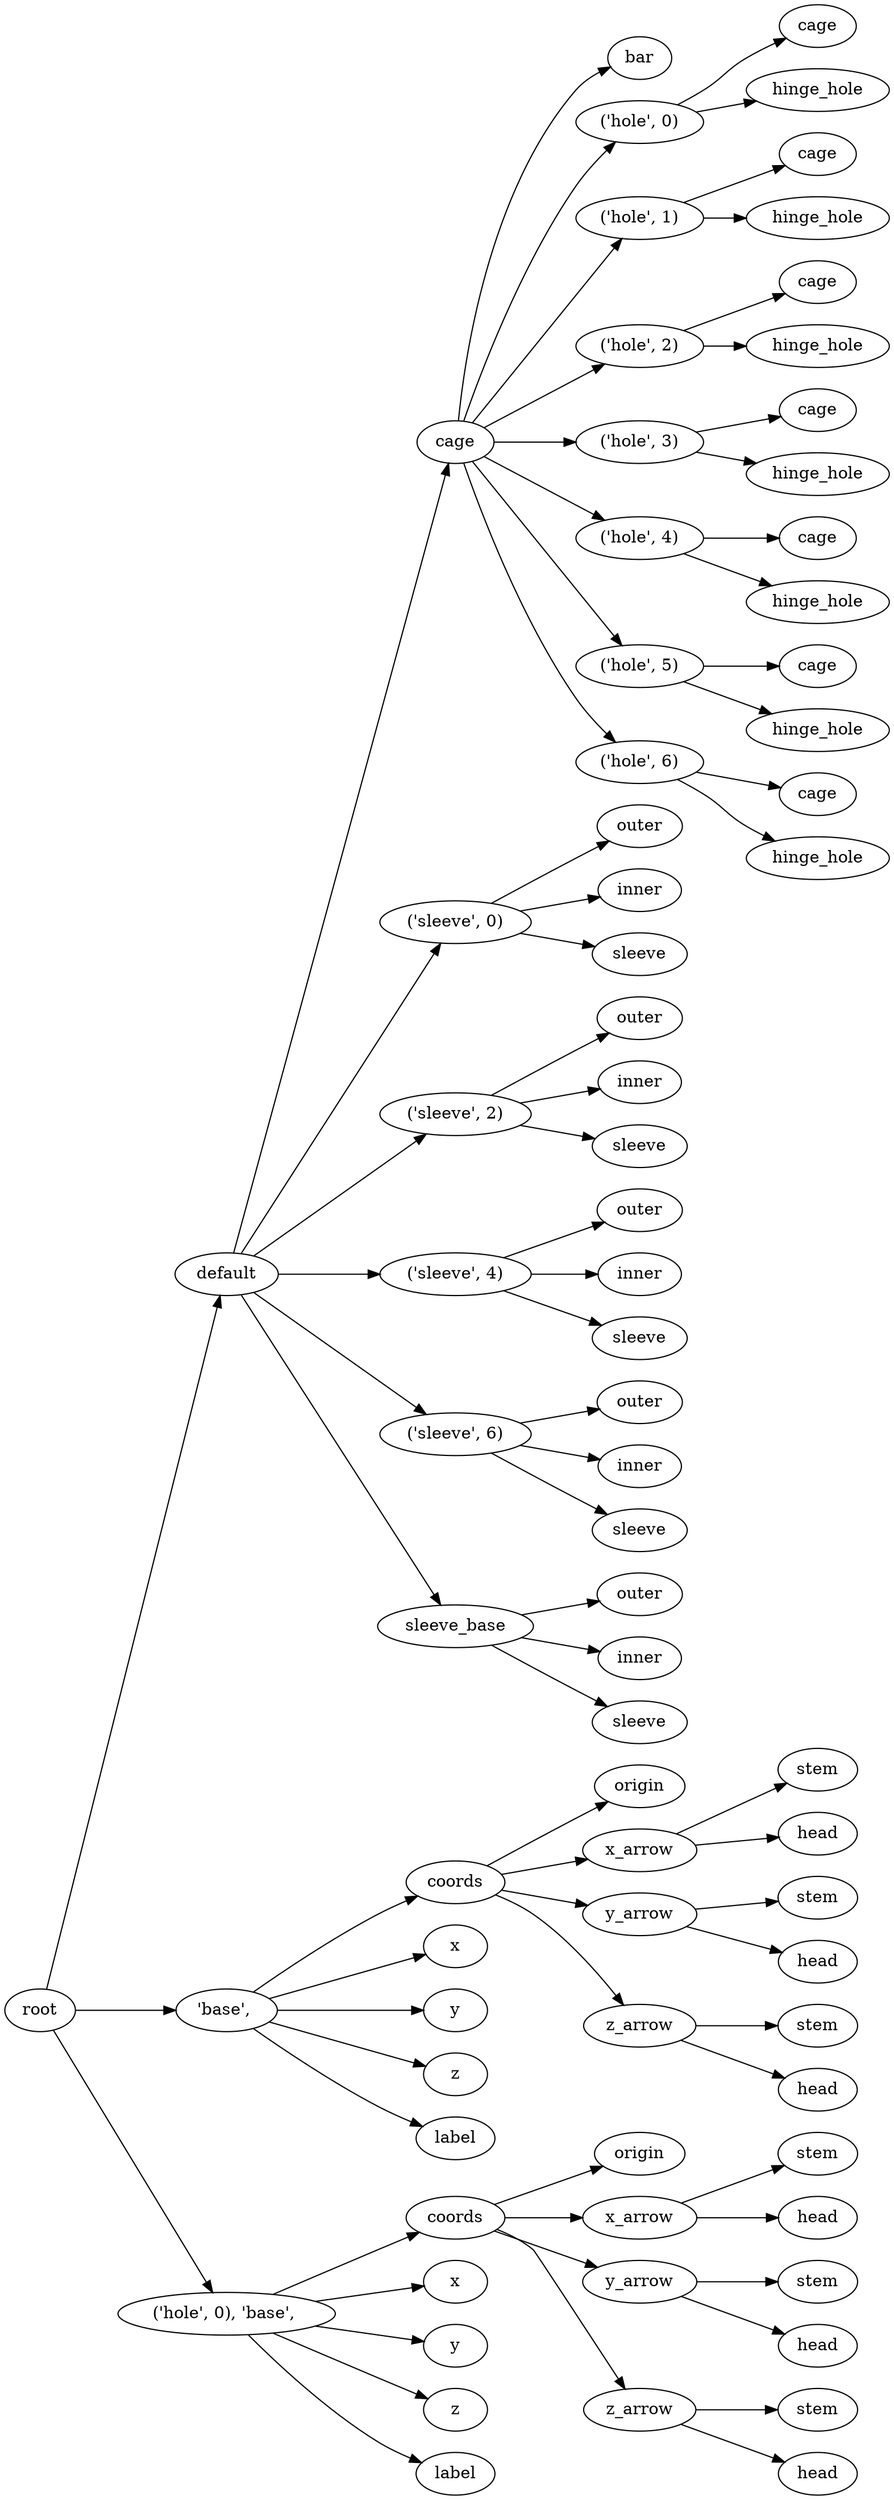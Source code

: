 digraph default {
	graph [rankdir=LR]
	root_329 [label=root href="javascript:s=&quot;\(\)\nNone&quot;; console.log(s); alert(s);"]
	default_330 [label=default href="javascript:s=&quot;\(&#x27;default&#x27;,\)\nHingeBarSleeveHoles&quot;; console.log(s); alert(s);" tooltip=HingeBarSleeveHoles]
	cage_331 [label=cage href="javascript:s=&quot;\(&#x27;default&#x27;,\ &#x27;cage&#x27;\)\nHingeBar&quot;; console.log(s); alert(s);" tooltip=HingeBar]
	bar_332 [label=bar href="javascript:s=&quot;\(&#x27;default&#x27;,\ &#x27;cage&#x27;,\ &#x27;bar&#x27;\)\nCylinder&quot;; console.log(s); alert(s);" tooltip=Cylinder]
	hole_333 [label="\('hole',\ 0\)" href="javascript:s=&quot;\(&#x27;default&#x27;,\ &#x27;cage&#x27;,\ \(&#x27;hole&#x27;,\ 0\)\)\nHingeHole&quot;; console.log(s); alert(s);" tooltip=HingeHole]
	cage_334 [label=cage href="javascript:s=&quot;\(&#x27;default&#x27;,\ &#x27;cage&#x27;,\ \(&#x27;hole&#x27;,\ 0\),\ &#x27;cage&#x27;\)\nCylinder&quot;; console.log(s); alert(s);" tooltip=Cylinder]
	hinge_hole_335 [label=hinge_hole href="javascript:s=&quot;\(&#x27;default&#x27;,\ &#x27;cage&#x27;,\ \(&#x27;hole&#x27;,\ 0\),\ &#x27;hinge_hole&#x27;\)\nRotateExtrude&quot;; console.log(s); alert(s);" tooltip=RotateExtrude]
	hole_336 [label="\('hole',\ 1\)" href="javascript:s=&quot;\(&#x27;default&#x27;,\ &#x27;cage&#x27;,\ \(&#x27;hole&#x27;,\ 1\)\)\nHingeHole&quot;; console.log(s); alert(s);" tooltip=HingeHole]
	cage_337 [label=cage href="javascript:s=&quot;\(&#x27;default&#x27;,\ &#x27;cage&#x27;,\ \(&#x27;hole&#x27;,\ 1\),\ &#x27;cage&#x27;\)\nCylinder&quot;; console.log(s); alert(s);" tooltip=Cylinder]
	hinge_hole_338 [label=hinge_hole href="javascript:s=&quot;\(&#x27;default&#x27;,\ &#x27;cage&#x27;,\ \(&#x27;hole&#x27;,\ 1\),\ &#x27;hinge_hole&#x27;\)\nRotateExtrude&quot;; console.log(s); alert(s);" tooltip=RotateExtrude]
	hole_339 [label="\('hole',\ 2\)" href="javascript:s=&quot;\(&#x27;default&#x27;,\ &#x27;cage&#x27;,\ \(&#x27;hole&#x27;,\ 2\)\)\nHingeHole&quot;; console.log(s); alert(s);" tooltip=HingeHole]
	cage_340 [label=cage href="javascript:s=&quot;\(&#x27;default&#x27;,\ &#x27;cage&#x27;,\ \(&#x27;hole&#x27;,\ 2\),\ &#x27;cage&#x27;\)\nCylinder&quot;; console.log(s); alert(s);" tooltip=Cylinder]
	hinge_hole_341 [label=hinge_hole href="javascript:s=&quot;\(&#x27;default&#x27;,\ &#x27;cage&#x27;,\ \(&#x27;hole&#x27;,\ 2\),\ &#x27;hinge_hole&#x27;\)\nRotateExtrude&quot;; console.log(s); alert(s);" tooltip=RotateExtrude]
	hole_342 [label="\('hole',\ 3\)" href="javascript:s=&quot;\(&#x27;default&#x27;,\ &#x27;cage&#x27;,\ \(&#x27;hole&#x27;,\ 3\)\)\nHingeHole&quot;; console.log(s); alert(s);" tooltip=HingeHole]
	cage_343 [label=cage href="javascript:s=&quot;\(&#x27;default&#x27;,\ &#x27;cage&#x27;,\ \(&#x27;hole&#x27;,\ 3\),\ &#x27;cage&#x27;\)\nCylinder&quot;; console.log(s); alert(s);" tooltip=Cylinder]
	hinge_hole_344 [label=hinge_hole href="javascript:s=&quot;\(&#x27;default&#x27;,\ &#x27;cage&#x27;,\ \(&#x27;hole&#x27;,\ 3\),\ &#x27;hinge_hole&#x27;\)\nRotateExtrude&quot;; console.log(s); alert(s);" tooltip=RotateExtrude]
	hole_345 [label="\('hole',\ 4\)" href="javascript:s=&quot;\(&#x27;default&#x27;,\ &#x27;cage&#x27;,\ \(&#x27;hole&#x27;,\ 4\)\)\nHingeHole&quot;; console.log(s); alert(s);" tooltip=HingeHole]
	cage_346 [label=cage href="javascript:s=&quot;\(&#x27;default&#x27;,\ &#x27;cage&#x27;,\ \(&#x27;hole&#x27;,\ 4\),\ &#x27;cage&#x27;\)\nCylinder&quot;; console.log(s); alert(s);" tooltip=Cylinder]
	hinge_hole_347 [label=hinge_hole href="javascript:s=&quot;\(&#x27;default&#x27;,\ &#x27;cage&#x27;,\ \(&#x27;hole&#x27;,\ 4\),\ &#x27;hinge_hole&#x27;\)\nRotateExtrude&quot;; console.log(s); alert(s);" tooltip=RotateExtrude]
	hole_348 [label="\('hole',\ 5\)" href="javascript:s=&quot;\(&#x27;default&#x27;,\ &#x27;cage&#x27;,\ \(&#x27;hole&#x27;,\ 5\)\)\nHingeHole&quot;; console.log(s); alert(s);" tooltip=HingeHole]
	cage_349 [label=cage href="javascript:s=&quot;\(&#x27;default&#x27;,\ &#x27;cage&#x27;,\ \(&#x27;hole&#x27;,\ 5\),\ &#x27;cage&#x27;\)\nCylinder&quot;; console.log(s); alert(s);" tooltip=Cylinder]
	hinge_hole_350 [label=hinge_hole href="javascript:s=&quot;\(&#x27;default&#x27;,\ &#x27;cage&#x27;,\ \(&#x27;hole&#x27;,\ 5\),\ &#x27;hinge_hole&#x27;\)\nRotateExtrude&quot;; console.log(s); alert(s);" tooltip=RotateExtrude]
	hole_351 [label="\('hole',\ 6\)" href="javascript:s=&quot;\(&#x27;default&#x27;,\ &#x27;cage&#x27;,\ \(&#x27;hole&#x27;,\ 6\)\)\nHingeHole&quot;; console.log(s); alert(s);" tooltip=HingeHole]
	cage_352 [label=cage href="javascript:s=&quot;\(&#x27;default&#x27;,\ &#x27;cage&#x27;,\ \(&#x27;hole&#x27;,\ 6\),\ &#x27;cage&#x27;\)\nCylinder&quot;; console.log(s); alert(s);" tooltip=Cylinder]
	hinge_hole_353 [label=hinge_hole href="javascript:s=&quot;\(&#x27;default&#x27;,\ &#x27;cage&#x27;,\ \(&#x27;hole&#x27;,\ 6\),\ &#x27;hinge_hole&#x27;\)\nRotateExtrude&quot;; console.log(s); alert(s);" tooltip=RotateExtrude]
	sleeve_354 [label="\('sleeve',\ 0\)" href="javascript:s=&quot;\(&#x27;default&#x27;,\ \(&#x27;sleeve&#x27;,\ 0\)\)\nSleeveAndKeyway&quot;; console.log(s); alert(s);" tooltip=SleeveAndKeyway]
	outer_355 [label=outer href="javascript:s=&quot;\(&#x27;default&#x27;,\ \(&#x27;sleeve&#x27;,\ 0\),\ &#x27;outer&#x27;\)\nCylinder&quot;; console.log(s); alert(s);" tooltip=Cylinder]
	inner_356 [label=inner href="javascript:s=&quot;\(&#x27;default&#x27;,\ \(&#x27;sleeve&#x27;,\ 0\),\ &#x27;inner&#x27;\)\nCylinder&quot;; console.log(s); alert(s);" tooltip=Cylinder]
	sleeve_357 [label=sleeve href="javascript:s=&quot;\(&#x27;default&#x27;,\ \(&#x27;sleeve&#x27;,\ 0\),\ &#x27;sleeve&#x27;\)\nLinearExtrude&quot;; console.log(s); alert(s);" tooltip=LinearExtrude]
	sleeve_358 [label="\('sleeve',\ 2\)" href="javascript:s=&quot;\(&#x27;default&#x27;,\ \(&#x27;sleeve&#x27;,\ 2\)\)\nSleeveAndKeyway&quot;; console.log(s); alert(s);" tooltip=SleeveAndKeyway]
	outer_359 [label=outer href="javascript:s=&quot;\(&#x27;default&#x27;,\ \(&#x27;sleeve&#x27;,\ 2\),\ &#x27;outer&#x27;\)\nCylinder&quot;; console.log(s); alert(s);" tooltip=Cylinder]
	inner_360 [label=inner href="javascript:s=&quot;\(&#x27;default&#x27;,\ \(&#x27;sleeve&#x27;,\ 2\),\ &#x27;inner&#x27;\)\nCylinder&quot;; console.log(s); alert(s);" tooltip=Cylinder]
	sleeve_361 [label=sleeve href="javascript:s=&quot;\(&#x27;default&#x27;,\ \(&#x27;sleeve&#x27;,\ 2\),\ &#x27;sleeve&#x27;\)\nLinearExtrude&quot;; console.log(s); alert(s);" tooltip=LinearExtrude]
	sleeve_362 [label="\('sleeve',\ 4\)" href="javascript:s=&quot;\(&#x27;default&#x27;,\ \(&#x27;sleeve&#x27;,\ 4\)\)\nSleeveAndKeyway&quot;; console.log(s); alert(s);" tooltip=SleeveAndKeyway]
	outer_363 [label=outer href="javascript:s=&quot;\(&#x27;default&#x27;,\ \(&#x27;sleeve&#x27;,\ 4\),\ &#x27;outer&#x27;\)\nCylinder&quot;; console.log(s); alert(s);" tooltip=Cylinder]
	inner_364 [label=inner href="javascript:s=&quot;\(&#x27;default&#x27;,\ \(&#x27;sleeve&#x27;,\ 4\),\ &#x27;inner&#x27;\)\nCylinder&quot;; console.log(s); alert(s);" tooltip=Cylinder]
	sleeve_365 [label=sleeve href="javascript:s=&quot;\(&#x27;default&#x27;,\ \(&#x27;sleeve&#x27;,\ 4\),\ &#x27;sleeve&#x27;\)\nLinearExtrude&quot;; console.log(s); alert(s);" tooltip=LinearExtrude]
	sleeve_366 [label="\('sleeve',\ 6\)" href="javascript:s=&quot;\(&#x27;default&#x27;,\ \(&#x27;sleeve&#x27;,\ 6\)\)\nSleeveAndKeyway&quot;; console.log(s); alert(s);" tooltip=SleeveAndKeyway]
	outer_367 [label=outer href="javascript:s=&quot;\(&#x27;default&#x27;,\ \(&#x27;sleeve&#x27;,\ 6\),\ &#x27;outer&#x27;\)\nCylinder&quot;; console.log(s); alert(s);" tooltip=Cylinder]
	inner_368 [label=inner href="javascript:s=&quot;\(&#x27;default&#x27;,\ \(&#x27;sleeve&#x27;,\ 6\),\ &#x27;inner&#x27;\)\nCylinder&quot;; console.log(s); alert(s);" tooltip=Cylinder]
	sleeve_369 [label=sleeve href="javascript:s=&quot;\(&#x27;default&#x27;,\ \(&#x27;sleeve&#x27;,\ 6\),\ &#x27;sleeve&#x27;\)\nLinearExtrude&quot;; console.log(s); alert(s);" tooltip=LinearExtrude]
	sleeve_base_370 [label=sleeve_base href="javascript:s=&quot;\(&#x27;default&#x27;,\ &#x27;sleeve_base&#x27;\)\nSleeve&quot;; console.log(s); alert(s);" tooltip=Sleeve]
	outer_371 [label=outer href="javascript:s=&quot;\(&#x27;default&#x27;,\ &#x27;sleeve_base&#x27;,\ &#x27;outer&#x27;\)\nCylinder&quot;; console.log(s); alert(s);" tooltip=Cylinder]
	inner_372 [label=inner href="javascript:s=&quot;\(&#x27;default&#x27;,\ &#x27;sleeve_base&#x27;,\ &#x27;inner&#x27;\)\nCylinder&quot;; console.log(s); alert(s);" tooltip=Cylinder]
	sleeve_373 [label=sleeve href="javascript:s=&quot;\(&#x27;default&#x27;,\ &#x27;sleeve_base&#x27;,\ &#x27;sleeve&#x27;\)\nRotateExtrude&quot;; console.log(s); alert(s);" tooltip=RotateExtrude]
	374 [label="'base',\ " href="javascript:s=&quot;\(&quot;&#x27;base&#x27;,\ &quot;,\)\nAnnotatedCoordinates&quot;; console.log(s); alert(s);" tooltip=AnnotatedCoordinates]
	coords_375 [label=coords href="javascript:s=&quot;\(&quot;&#x27;base&#x27;,\ &quot;,\ &#x27;coords&#x27;\)\nCoordinates&quot;; console.log(s); alert(s);" tooltip=Coordinates]
	origin_376 [label=origin href="javascript:s=&quot;\(&quot;&#x27;base&#x27;,\ &quot;,\ &#x27;coords&#x27;,\ &#x27;origin&#x27;\)\nCoordinatesCage&quot;; console.log(s); alert(s);" tooltip=CoordinatesCage]
	x_arrow_377 [label=x_arrow href="javascript:s=&quot;\(&quot;&#x27;base&#x27;,\ &quot;,\ &#x27;coords&#x27;,\ &#x27;x_arrow&#x27;\)\nArrow&quot;; console.log(s); alert(s);" tooltip=Arrow]
	stem_378 [label=stem href="javascript:s=&quot;\(&quot;&#x27;base&#x27;,\ &quot;,\ &#x27;coords&#x27;,\ &#x27;x_arrow&#x27;,\ &#x27;stem&#x27;\)\nCone&quot;; console.log(s); alert(s);" tooltip=Cone]
	head_379 [label=head href="javascript:s=&quot;\(&quot;&#x27;base&#x27;,\ &quot;,\ &#x27;coords&#x27;,\ &#x27;x_arrow&#x27;,\ &#x27;head&#x27;\)\nCone&quot;; console.log(s); alert(s);" tooltip=Cone]
	y_arrow_380 [label=y_arrow href="javascript:s=&quot;\(&quot;&#x27;base&#x27;,\ &quot;,\ &#x27;coords&#x27;,\ &#x27;y_arrow&#x27;\)\nArrow&quot;; console.log(s); alert(s);" tooltip=Arrow]
	stem_381 [label=stem href="javascript:s=&quot;\(&quot;&#x27;base&#x27;,\ &quot;,\ &#x27;coords&#x27;,\ &#x27;y_arrow&#x27;,\ &#x27;stem&#x27;\)\nCone&quot;; console.log(s); alert(s);" tooltip=Cone]
	head_382 [label=head href="javascript:s=&quot;\(&quot;&#x27;base&#x27;,\ &quot;,\ &#x27;coords&#x27;,\ &#x27;y_arrow&#x27;,\ &#x27;head&#x27;\)\nCone&quot;; console.log(s); alert(s);" tooltip=Cone]
	z_arrow_383 [label=z_arrow href="javascript:s=&quot;\(&quot;&#x27;base&#x27;,\ &quot;,\ &#x27;coords&#x27;,\ &#x27;z_arrow&#x27;\)\nArrow&quot;; console.log(s); alert(s);" tooltip=Arrow]
	stem_384 [label=stem href="javascript:s=&quot;\(&quot;&#x27;base&#x27;,\ &quot;,\ &#x27;coords&#x27;,\ &#x27;z_arrow&#x27;,\ &#x27;stem&#x27;\)\nCone&quot;; console.log(s); alert(s);" tooltip=Cone]
	head_385 [label=head href="javascript:s=&quot;\(&quot;&#x27;base&#x27;,\ &quot;,\ &#x27;coords&#x27;,\ &#x27;z_arrow&#x27;,\ &#x27;head&#x27;\)\nCone&quot;; console.log(s); alert(s);" tooltip=Cone]
	x_386 [label=x href="javascript:s=&quot;\(&quot;&#x27;base&#x27;,\ &quot;,\ &#x27;x&#x27;\)\nText&quot;; console.log(s); alert(s);" tooltip=Text]
	y_387 [label=y href="javascript:s=&quot;\(&quot;&#x27;base&#x27;,\ &quot;,\ &#x27;y&#x27;\)\nText&quot;; console.log(s); alert(s);" tooltip=Text]
	z_388 [label=z href="javascript:s=&quot;\(&quot;&#x27;base&#x27;,\ &quot;,\ &#x27;z&#x27;\)\nText&quot;; console.log(s); alert(s);" tooltip=Text]
	label_389 [label=label href="javascript:s=&quot;\(&quot;&#x27;base&#x27;,\ &quot;,\ &#x27;label&#x27;\)\nText&quot;; console.log(s); alert(s);" tooltip=Text]
	390 [label="\('hole',\ 0\),\ 'base',\ " href="javascript:s=&quot;\(&quot;\(&#x27;hole&#x27;,\ 0\),\ &#x27;base&#x27;,\ &quot;,\)\nAnnotatedCoordinates&quot;; console.log(s); alert(s);" tooltip=AnnotatedCoordinates]
	coords_391 [label=coords href="javascript:s=&quot;\(&quot;\(&#x27;hole&#x27;,\ 0\),\ &#x27;base&#x27;,\ &quot;,\ &#x27;coords&#x27;\)\nCoordinates&quot;; console.log(s); alert(s);" tooltip=Coordinates]
	origin_392 [label=origin href="javascript:s=&quot;\(&quot;\(&#x27;hole&#x27;,\ 0\),\ &#x27;base&#x27;,\ &quot;,\ &#x27;coords&#x27;,\ &#x27;origin&#x27;\)\nCoordinatesCage&quot;; console.log(s); alert(s);" tooltip=CoordinatesCage]
	x_arrow_393 [label=x_arrow href="javascript:s=&quot;\(&quot;\(&#x27;hole&#x27;,\ 0\),\ &#x27;base&#x27;,\ &quot;,\ &#x27;coords&#x27;,\ &#x27;x_arrow&#x27;\)\nArrow&quot;; console.log(s); alert(s);" tooltip=Arrow]
	stem_394 [label=stem href="javascript:s=&quot;\(&quot;\(&#x27;hole&#x27;,\ 0\),\ &#x27;base&#x27;,\ &quot;,\ &#x27;coords&#x27;,\ &#x27;x_arrow&#x27;,\ &#x27;stem&#x27;\)\nCone&quot;; console.log(s); alert(s);" tooltip=Cone]
	head_395 [label=head href="javascript:s=&quot;\(&quot;\(&#x27;hole&#x27;,\ 0\),\ &#x27;base&#x27;,\ &quot;,\ &#x27;coords&#x27;,\ &#x27;x_arrow&#x27;,\ &#x27;head&#x27;\)\nCone&quot;; console.log(s); alert(s);" tooltip=Cone]
	y_arrow_396 [label=y_arrow href="javascript:s=&quot;\(&quot;\(&#x27;hole&#x27;,\ 0\),\ &#x27;base&#x27;,\ &quot;,\ &#x27;coords&#x27;,\ &#x27;y_arrow&#x27;\)\nArrow&quot;; console.log(s); alert(s);" tooltip=Arrow]
	stem_397 [label=stem href="javascript:s=&quot;\(&quot;\(&#x27;hole&#x27;,\ 0\),\ &#x27;base&#x27;,\ &quot;,\ &#x27;coords&#x27;,\ &#x27;y_arrow&#x27;,\ &#x27;stem&#x27;\)\nCone&quot;; console.log(s); alert(s);" tooltip=Cone]
	head_398 [label=head href="javascript:s=&quot;\(&quot;\(&#x27;hole&#x27;,\ 0\),\ &#x27;base&#x27;,\ &quot;,\ &#x27;coords&#x27;,\ &#x27;y_arrow&#x27;,\ &#x27;head&#x27;\)\nCone&quot;; console.log(s); alert(s);" tooltip=Cone]
	z_arrow_399 [label=z_arrow href="javascript:s=&quot;\(&quot;\(&#x27;hole&#x27;,\ 0\),\ &#x27;base&#x27;,\ &quot;,\ &#x27;coords&#x27;,\ &#x27;z_arrow&#x27;\)\nArrow&quot;; console.log(s); alert(s);" tooltip=Arrow]
	stem_400 [label=stem href="javascript:s=&quot;\(&quot;\(&#x27;hole&#x27;,\ 0\),\ &#x27;base&#x27;,\ &quot;,\ &#x27;coords&#x27;,\ &#x27;z_arrow&#x27;,\ &#x27;stem&#x27;\)\nCone&quot;; console.log(s); alert(s);" tooltip=Cone]
	head_401 [label=head href="javascript:s=&quot;\(&quot;\(&#x27;hole&#x27;,\ 0\),\ &#x27;base&#x27;,\ &quot;,\ &#x27;coords&#x27;,\ &#x27;z_arrow&#x27;,\ &#x27;head&#x27;\)\nCone&quot;; console.log(s); alert(s);" tooltip=Cone]
	x_402 [label=x href="javascript:s=&quot;\(&quot;\(&#x27;hole&#x27;,\ 0\),\ &#x27;base&#x27;,\ &quot;,\ &#x27;x&#x27;\)\nText&quot;; console.log(s); alert(s);" tooltip=Text]
	y_403 [label=y href="javascript:s=&quot;\(&quot;\(&#x27;hole&#x27;,\ 0\),\ &#x27;base&#x27;,\ &quot;,\ &#x27;y&#x27;\)\nText&quot;; console.log(s); alert(s);" tooltip=Text]
	z_404 [label=z href="javascript:s=&quot;\(&quot;\(&#x27;hole&#x27;,\ 0\),\ &#x27;base&#x27;,\ &quot;,\ &#x27;z&#x27;\)\nText&quot;; console.log(s); alert(s);" tooltip=Text]
	label_405 [label=label href="javascript:s=&quot;\(&quot;\(&#x27;hole&#x27;,\ 0\),\ &#x27;base&#x27;,\ &quot;,\ &#x27;label&#x27;\)\nText&quot;; console.log(s); alert(s);" tooltip=Text]
	root_329 -> default_330
	default_330 -> cage_331
	cage_331 -> bar_332
	cage_331 -> hole_333
	hole_333 -> cage_334
	hole_333 -> hinge_hole_335
	cage_331 -> hole_336
	hole_336 -> cage_337
	hole_336 -> hinge_hole_338
	cage_331 -> hole_339
	hole_339 -> cage_340
	hole_339 -> hinge_hole_341
	cage_331 -> hole_342
	hole_342 -> cage_343
	hole_342 -> hinge_hole_344
	cage_331 -> hole_345
	hole_345 -> cage_346
	hole_345 -> hinge_hole_347
	cage_331 -> hole_348
	hole_348 -> cage_349
	hole_348 -> hinge_hole_350
	cage_331 -> hole_351
	hole_351 -> cage_352
	hole_351 -> hinge_hole_353
	default_330 -> sleeve_354
	sleeve_354 -> outer_355
	sleeve_354 -> inner_356
	sleeve_354 -> sleeve_357
	default_330 -> sleeve_358
	sleeve_358 -> outer_359
	sleeve_358 -> inner_360
	sleeve_358 -> sleeve_361
	default_330 -> sleeve_362
	sleeve_362 -> outer_363
	sleeve_362 -> inner_364
	sleeve_362 -> sleeve_365
	default_330 -> sleeve_366
	sleeve_366 -> outer_367
	sleeve_366 -> inner_368
	sleeve_366 -> sleeve_369
	default_330 -> sleeve_base_370
	sleeve_base_370 -> outer_371
	sleeve_base_370 -> inner_372
	sleeve_base_370 -> sleeve_373
	root_329 -> 374
	374 -> coords_375
	coords_375 -> origin_376
	coords_375 -> x_arrow_377
	x_arrow_377 -> stem_378
	x_arrow_377 -> head_379
	coords_375 -> y_arrow_380
	y_arrow_380 -> stem_381
	y_arrow_380 -> head_382
	coords_375 -> z_arrow_383
	z_arrow_383 -> stem_384
	z_arrow_383 -> head_385
	374 -> x_386
	374 -> y_387
	374 -> z_388
	374 -> label_389
	root_329 -> 390
	390 -> coords_391
	coords_391 -> origin_392
	coords_391 -> x_arrow_393
	x_arrow_393 -> stem_394
	x_arrow_393 -> head_395
	coords_391 -> y_arrow_396
	y_arrow_396 -> stem_397
	y_arrow_396 -> head_398
	coords_391 -> z_arrow_399
	z_arrow_399 -> stem_400
	z_arrow_399 -> head_401
	390 -> x_402
	390 -> y_403
	390 -> z_404
	390 -> label_405
}
